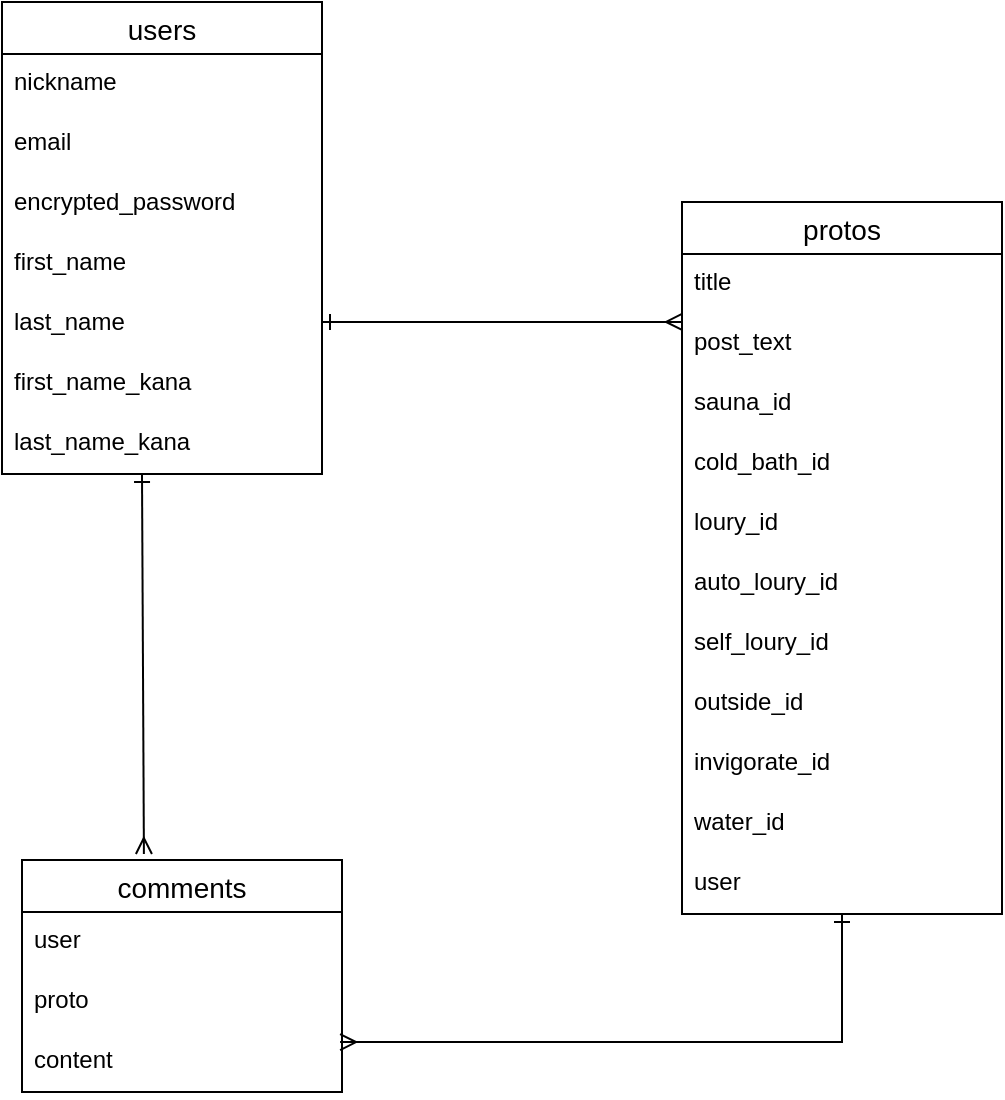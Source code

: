 <mxfile>
    <diagram id="uxzTtBwSC8hq0XKIqMMq" name="ページ1">
        <mxGraphModel dx="1176" dy="852" grid="1" gridSize="10" guides="1" tooltips="1" connect="1" arrows="1" fold="1" page="1" pageScale="1" pageWidth="827" pageHeight="1169" math="0" shadow="0">
            <root>
                <mxCell id="0"/>
                <mxCell id="1" parent="0"/>
                <mxCell id="2" value="users" style="swimlane;fontStyle=0;childLayout=stackLayout;horizontal=1;startSize=26;horizontalStack=0;resizeParent=1;resizeParentMax=0;resizeLast=0;collapsible=1;marginBottom=0;align=center;fontSize=14;" vertex="1" parent="1">
                    <mxGeometry x="120" y="40" width="160" height="236" as="geometry"/>
                </mxCell>
                <mxCell id="3" value="nickname" style="text;strokeColor=none;fillColor=none;spacingLeft=4;spacingRight=4;overflow=hidden;rotatable=0;points=[[0,0.5],[1,0.5]];portConstraint=eastwest;fontSize=12;" vertex="1" parent="2">
                    <mxGeometry y="26" width="160" height="30" as="geometry"/>
                </mxCell>
                <mxCell id="4" value="email" style="text;strokeColor=none;fillColor=none;spacingLeft=4;spacingRight=4;overflow=hidden;rotatable=0;points=[[0,0.5],[1,0.5]];portConstraint=eastwest;fontSize=12;" vertex="1" parent="2">
                    <mxGeometry y="56" width="160" height="30" as="geometry"/>
                </mxCell>
                <mxCell id="6" value="encrypted_password" style="text;strokeColor=none;fillColor=none;spacingLeft=4;spacingRight=4;overflow=hidden;rotatable=0;points=[[0,0.5],[1,0.5]];portConstraint=eastwest;fontSize=12;" vertex="1" parent="2">
                    <mxGeometry y="86" width="160" height="30" as="geometry"/>
                </mxCell>
                <mxCell id="10" value="first_name" style="text;strokeColor=none;fillColor=none;spacingLeft=4;spacingRight=4;overflow=hidden;rotatable=0;points=[[0,0.5],[1,0.5]];portConstraint=eastwest;fontSize=12;" vertex="1" parent="2">
                    <mxGeometry y="116" width="160" height="30" as="geometry"/>
                </mxCell>
                <mxCell id="11" value="last_name" style="text;strokeColor=none;fillColor=none;spacingLeft=4;spacingRight=4;overflow=hidden;rotatable=0;points=[[0,0.5],[1,0.5]];portConstraint=eastwest;fontSize=12;" vertex="1" parent="2">
                    <mxGeometry y="146" width="160" height="30" as="geometry"/>
                </mxCell>
                <mxCell id="8" value="first_name_kana" style="text;strokeColor=none;fillColor=none;spacingLeft=4;spacingRight=4;overflow=hidden;rotatable=0;points=[[0,0.5],[1,0.5]];portConstraint=eastwest;fontSize=12;" vertex="1" parent="2">
                    <mxGeometry y="176" width="160" height="30" as="geometry"/>
                </mxCell>
                <mxCell id="12" value="last_name_kana" style="text;strokeColor=none;fillColor=none;spacingLeft=4;spacingRight=4;overflow=hidden;rotatable=0;points=[[0,0.5],[1,0.5]];portConstraint=eastwest;fontSize=12;" vertex="1" parent="2">
                    <mxGeometry y="206" width="160" height="30" as="geometry"/>
                </mxCell>
                <mxCell id="13" value="protos" style="swimlane;fontStyle=0;childLayout=stackLayout;horizontal=1;startSize=26;horizontalStack=0;resizeParent=1;resizeParentMax=0;resizeLast=0;collapsible=1;marginBottom=0;align=center;fontSize=14;" vertex="1" parent="1">
                    <mxGeometry x="460" y="140" width="160" height="356" as="geometry"/>
                </mxCell>
                <mxCell id="14" value="title" style="text;strokeColor=none;fillColor=none;spacingLeft=4;spacingRight=4;overflow=hidden;rotatable=0;points=[[0,0.5],[1,0.5]];portConstraint=eastwest;fontSize=12;" vertex="1" parent="13">
                    <mxGeometry y="26" width="160" height="30" as="geometry"/>
                </mxCell>
                <mxCell id="15" value="post_text" style="text;strokeColor=none;fillColor=none;spacingLeft=4;spacingRight=4;overflow=hidden;rotatable=0;points=[[0,0.5],[1,0.5]];portConstraint=eastwest;fontSize=12;" vertex="1" parent="13">
                    <mxGeometry y="56" width="160" height="30" as="geometry"/>
                </mxCell>
                <mxCell id="16" value="sauna_id" style="text;strokeColor=none;fillColor=none;spacingLeft=4;spacingRight=4;overflow=hidden;rotatable=0;points=[[0,0.5],[1,0.5]];portConstraint=eastwest;fontSize=12;" vertex="1" parent="13">
                    <mxGeometry y="86" width="160" height="30" as="geometry"/>
                </mxCell>
                <mxCell id="18" value="cold_bath_id" style="text;strokeColor=none;fillColor=none;spacingLeft=4;spacingRight=4;overflow=hidden;rotatable=0;points=[[0,0.5],[1,0.5]];portConstraint=eastwest;fontSize=12;" vertex="1" parent="13">
                    <mxGeometry y="116" width="160" height="30" as="geometry"/>
                </mxCell>
                <mxCell id="19" value="loury_id" style="text;strokeColor=none;fillColor=none;spacingLeft=4;spacingRight=4;overflow=hidden;rotatable=0;points=[[0,0.5],[1,0.5]];portConstraint=eastwest;fontSize=12;" vertex="1" parent="13">
                    <mxGeometry y="146" width="160" height="30" as="geometry"/>
                </mxCell>
                <mxCell id="20" value="auto_loury_id" style="text;strokeColor=none;fillColor=none;spacingLeft=4;spacingRight=4;overflow=hidden;rotatable=0;points=[[0,0.5],[1,0.5]];portConstraint=eastwest;fontSize=12;" vertex="1" parent="13">
                    <mxGeometry y="176" width="160" height="30" as="geometry"/>
                </mxCell>
                <mxCell id="17" value="self_loury_id" style="text;strokeColor=none;fillColor=none;spacingLeft=4;spacingRight=4;overflow=hidden;rotatable=0;points=[[0,0.5],[1,0.5]];portConstraint=eastwest;fontSize=12;" vertex="1" parent="13">
                    <mxGeometry y="206" width="160" height="30" as="geometry"/>
                </mxCell>
                <mxCell id="21" value="outside_id" style="text;strokeColor=none;fillColor=none;spacingLeft=4;spacingRight=4;overflow=hidden;rotatable=0;points=[[0,0.5],[1,0.5]];portConstraint=eastwest;fontSize=12;" vertex="1" parent="13">
                    <mxGeometry y="236" width="160" height="30" as="geometry"/>
                </mxCell>
                <mxCell id="22" value="invigorate_id" style="text;strokeColor=none;fillColor=none;spacingLeft=4;spacingRight=4;overflow=hidden;rotatable=0;points=[[0,0.5],[1,0.5]];portConstraint=eastwest;fontSize=12;" vertex="1" parent="13">
                    <mxGeometry y="266" width="160" height="30" as="geometry"/>
                </mxCell>
                <mxCell id="23" value="water_id" style="text;strokeColor=none;fillColor=none;spacingLeft=4;spacingRight=4;overflow=hidden;rotatable=0;points=[[0,0.5],[1,0.5]];portConstraint=eastwest;fontSize=12;" vertex="1" parent="13">
                    <mxGeometry y="296" width="160" height="30" as="geometry"/>
                </mxCell>
                <mxCell id="24" value="user" style="text;strokeColor=none;fillColor=none;spacingLeft=4;spacingRight=4;overflow=hidden;rotatable=0;points=[[0,0.5],[1,0.5]];portConstraint=eastwest;fontSize=12;" vertex="1" parent="13">
                    <mxGeometry y="326" width="160" height="30" as="geometry"/>
                </mxCell>
                <mxCell id="25" value="comments" style="swimlane;fontStyle=0;childLayout=stackLayout;horizontal=1;startSize=26;horizontalStack=0;resizeParent=1;resizeParentMax=0;resizeLast=0;collapsible=1;marginBottom=0;align=center;fontSize=14;" vertex="1" parent="1">
                    <mxGeometry x="130" y="469" width="160" height="116" as="geometry"/>
                </mxCell>
                <mxCell id="26" value="user" style="text;strokeColor=none;fillColor=none;spacingLeft=4;spacingRight=4;overflow=hidden;rotatable=0;points=[[0,0.5],[1,0.5]];portConstraint=eastwest;fontSize=12;" vertex="1" parent="25">
                    <mxGeometry y="26" width="160" height="30" as="geometry"/>
                </mxCell>
                <mxCell id="27" value="proto" style="text;strokeColor=none;fillColor=none;spacingLeft=4;spacingRight=4;overflow=hidden;rotatable=0;points=[[0,0.5],[1,0.5]];portConstraint=eastwest;fontSize=12;" vertex="1" parent="25">
                    <mxGeometry y="56" width="160" height="30" as="geometry"/>
                </mxCell>
                <mxCell id="28" value="content" style="text;strokeColor=none;fillColor=none;spacingLeft=4;spacingRight=4;overflow=hidden;rotatable=0;points=[[0,0.5],[1,0.5]];portConstraint=eastwest;fontSize=12;" vertex="1" parent="25">
                    <mxGeometry y="86" width="160" height="30" as="geometry"/>
                </mxCell>
                <mxCell id="38" value="" style="endArrow=ERmany;html=1;rounded=0;entryX=0;entryY=0.133;entryDx=0;entryDy=0;entryPerimeter=0;startArrow=ERone;startFill=0;endFill=0;" edge="1" parent="1" target="15">
                    <mxGeometry relative="1" as="geometry">
                        <mxPoint x="280" y="200" as="sourcePoint"/>
                        <mxPoint x="440" y="200" as="targetPoint"/>
                    </mxGeometry>
                </mxCell>
                <mxCell id="39" value="" style="endArrow=ERmany;html=1;rounded=0;entryX=0.381;entryY=-0.026;entryDx=0;entryDy=0;entryPerimeter=0;startArrow=ERone;startFill=0;endFill=0;" edge="1" parent="1" target="25">
                    <mxGeometry relative="1" as="geometry">
                        <mxPoint x="190" y="276.01" as="sourcePoint"/>
                        <mxPoint x="370" y="276" as="targetPoint"/>
                    </mxGeometry>
                </mxCell>
                <mxCell id="40" value="" style="endArrow=ERmany;html=1;rounded=0;startArrow=ERone;startFill=0;endFill=0;entryX=0.994;entryY=0.167;entryDx=0;entryDy=0;entryPerimeter=0;" edge="1" parent="1" target="28">
                    <mxGeometry relative="1" as="geometry">
                        <mxPoint x="540" y="496.01" as="sourcePoint"/>
                        <mxPoint x="670" y="570" as="targetPoint"/>
                        <Array as="points">
                            <mxPoint x="540" y="560"/>
                        </Array>
                    </mxGeometry>
                </mxCell>
            </root>
        </mxGraphModel>
    </diagram>
</mxfile>